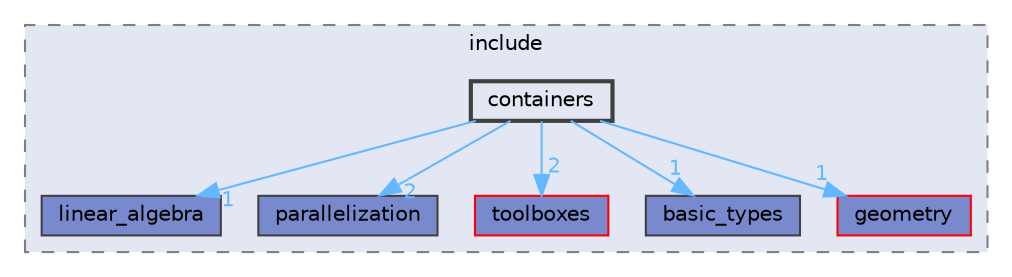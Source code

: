 digraph "Common/include/containers"
{
 // LATEX_PDF_SIZE
  bgcolor="transparent";
  edge [fontname=Helvetica,fontsize=10,labelfontname=Helvetica,labelfontsize=10];
  node [fontname=Helvetica,fontsize=10,shape=box,height=0.2,width=0.4];
  compound=true
  subgraph clusterdir_92cb2900980f09bf257878861626e98f {
    graph [ bgcolor="#e3e7f4", pencolor="grey50", label="include", fontname=Helvetica,fontsize=10 style="filled,dashed", URL="dir_92cb2900980f09bf257878861626e98f.html",tooltip=""]
  dir_48b4bf65fafad66ec6a2ba67388b948d [label="linear_algebra", fillcolor="#788acd", color="grey25", style="filled", URL="dir_48b4bf65fafad66ec6a2ba67388b948d.html",tooltip=""];
  dir_853c2a0c087a74065753cfc8240c880a [label="parallelization", fillcolor="#788acd", color="grey25", style="filled", URL="dir_853c2a0c087a74065753cfc8240c880a.html",tooltip=""];
  dir_c2bcda47e72dfcfa068320c4822b9fe0 [label="toolboxes", fillcolor="#788acd", color="red", style="filled", URL="dir_c2bcda47e72dfcfa068320c4822b9fe0.html",tooltip=""];
  dir_cd1ad04c99373fb2e948caf5c2750b9f [label="basic_types", fillcolor="#788acd", color="grey25", style="filled", URL="dir_cd1ad04c99373fb2e948caf5c2750b9f.html",tooltip=""];
  dir_d2620a12595a4ed2b3ca54ea91488fbc [label="geometry", fillcolor="#788acd", color="red", style="filled", URL="dir_d2620a12595a4ed2b3ca54ea91488fbc.html",tooltip=""];
  dir_b3347baf15fb7b1ad00b0011f7bd58e3 [label="containers", fillcolor="#e3e7f4", color="grey25", style="filled,bold", URL="dir_b3347baf15fb7b1ad00b0011f7bd58e3.html",tooltip=""];
  }
  dir_b3347baf15fb7b1ad00b0011f7bd58e3->dir_48b4bf65fafad66ec6a2ba67388b948d [headlabel="1", labeldistance=1.5 headhref="dir_000009_000061.html" href="dir_000009_000061.html" color="steelblue1" fontcolor="steelblue1"];
  dir_b3347baf15fb7b1ad00b0011f7bd58e3->dir_853c2a0c087a74065753cfc8240c880a [headlabel="2", labeldistance=1.5 headhref="dir_000009_000074.html" href="dir_000009_000074.html" color="steelblue1" fontcolor="steelblue1"];
  dir_b3347baf15fb7b1ad00b0011f7bd58e3->dir_c2bcda47e72dfcfa068320c4822b9fe0 [headlabel="2", labeldistance=1.5 headhref="dir_000009_000094.html" href="dir_000009_000094.html" color="steelblue1" fontcolor="steelblue1"];
  dir_b3347baf15fb7b1ad00b0011f7bd58e3->dir_cd1ad04c99373fb2e948caf5c2750b9f [headlabel="1", labeldistance=1.5 headhref="dir_000009_000002.html" href="dir_000009_000002.html" color="steelblue1" fontcolor="steelblue1"];
  dir_b3347baf15fb7b1ad00b0011f7bd58e3->dir_d2620a12595a4ed2b3ca54ea91488fbc [headlabel="1", labeldistance=1.5 headhref="dir_000009_000041.html" href="dir_000009_000041.html" color="steelblue1" fontcolor="steelblue1"];
}
